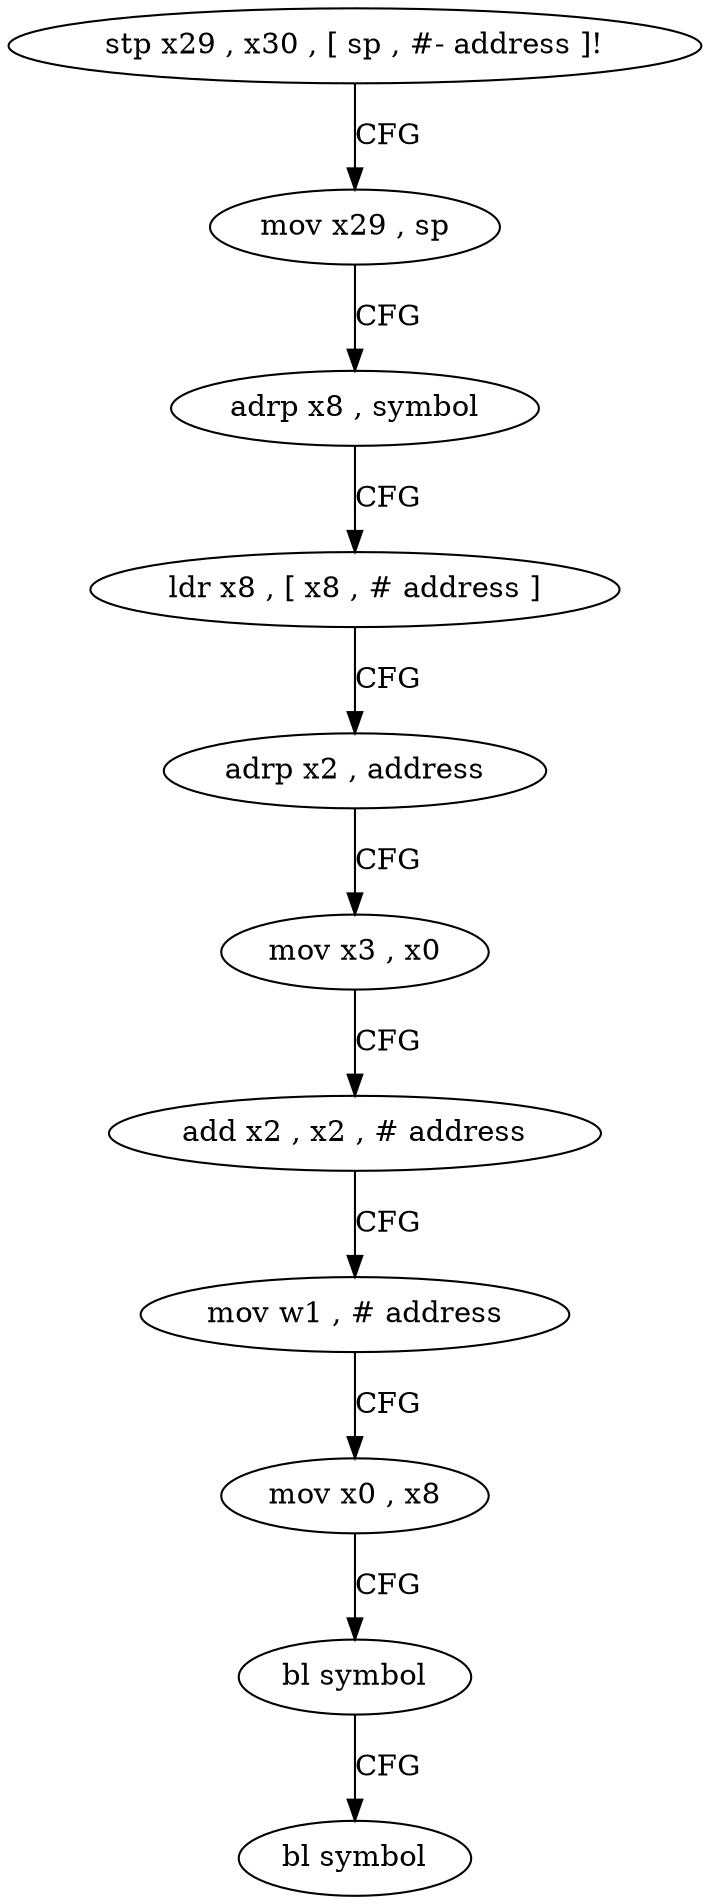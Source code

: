 digraph "func" {
"4232216" [label = "stp x29 , x30 , [ sp , #- address ]!" ]
"4232220" [label = "mov x29 , sp" ]
"4232224" [label = "adrp x8 , symbol" ]
"4232228" [label = "ldr x8 , [ x8 , # address ]" ]
"4232232" [label = "adrp x2 , address" ]
"4232236" [label = "mov x3 , x0" ]
"4232240" [label = "add x2 , x2 , # address" ]
"4232244" [label = "mov w1 , # address" ]
"4232248" [label = "mov x0 , x8" ]
"4232252" [label = "bl symbol" ]
"4232256" [label = "bl symbol" ]
"4232216" -> "4232220" [ label = "CFG" ]
"4232220" -> "4232224" [ label = "CFG" ]
"4232224" -> "4232228" [ label = "CFG" ]
"4232228" -> "4232232" [ label = "CFG" ]
"4232232" -> "4232236" [ label = "CFG" ]
"4232236" -> "4232240" [ label = "CFG" ]
"4232240" -> "4232244" [ label = "CFG" ]
"4232244" -> "4232248" [ label = "CFG" ]
"4232248" -> "4232252" [ label = "CFG" ]
"4232252" -> "4232256" [ label = "CFG" ]
}
